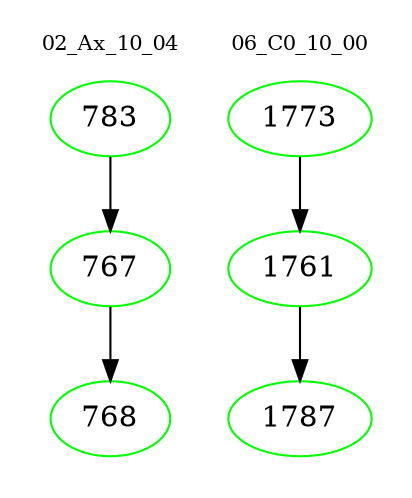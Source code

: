digraph{
subgraph cluster_0 {
color = white
label = "02_Ax_10_04";
fontsize=10;
T0_783 [label="783", color="green"]
T0_783 -> T0_767 [color="black"]
T0_767 [label="767", color="green"]
T0_767 -> T0_768 [color="black"]
T0_768 [label="768", color="green"]
}
subgraph cluster_1 {
color = white
label = "06_C0_10_00";
fontsize=10;
T1_1773 [label="1773", color="green"]
T1_1773 -> T1_1761 [color="black"]
T1_1761 [label="1761", color="green"]
T1_1761 -> T1_1787 [color="black"]
T1_1787 [label="1787", color="green"]
}
}
